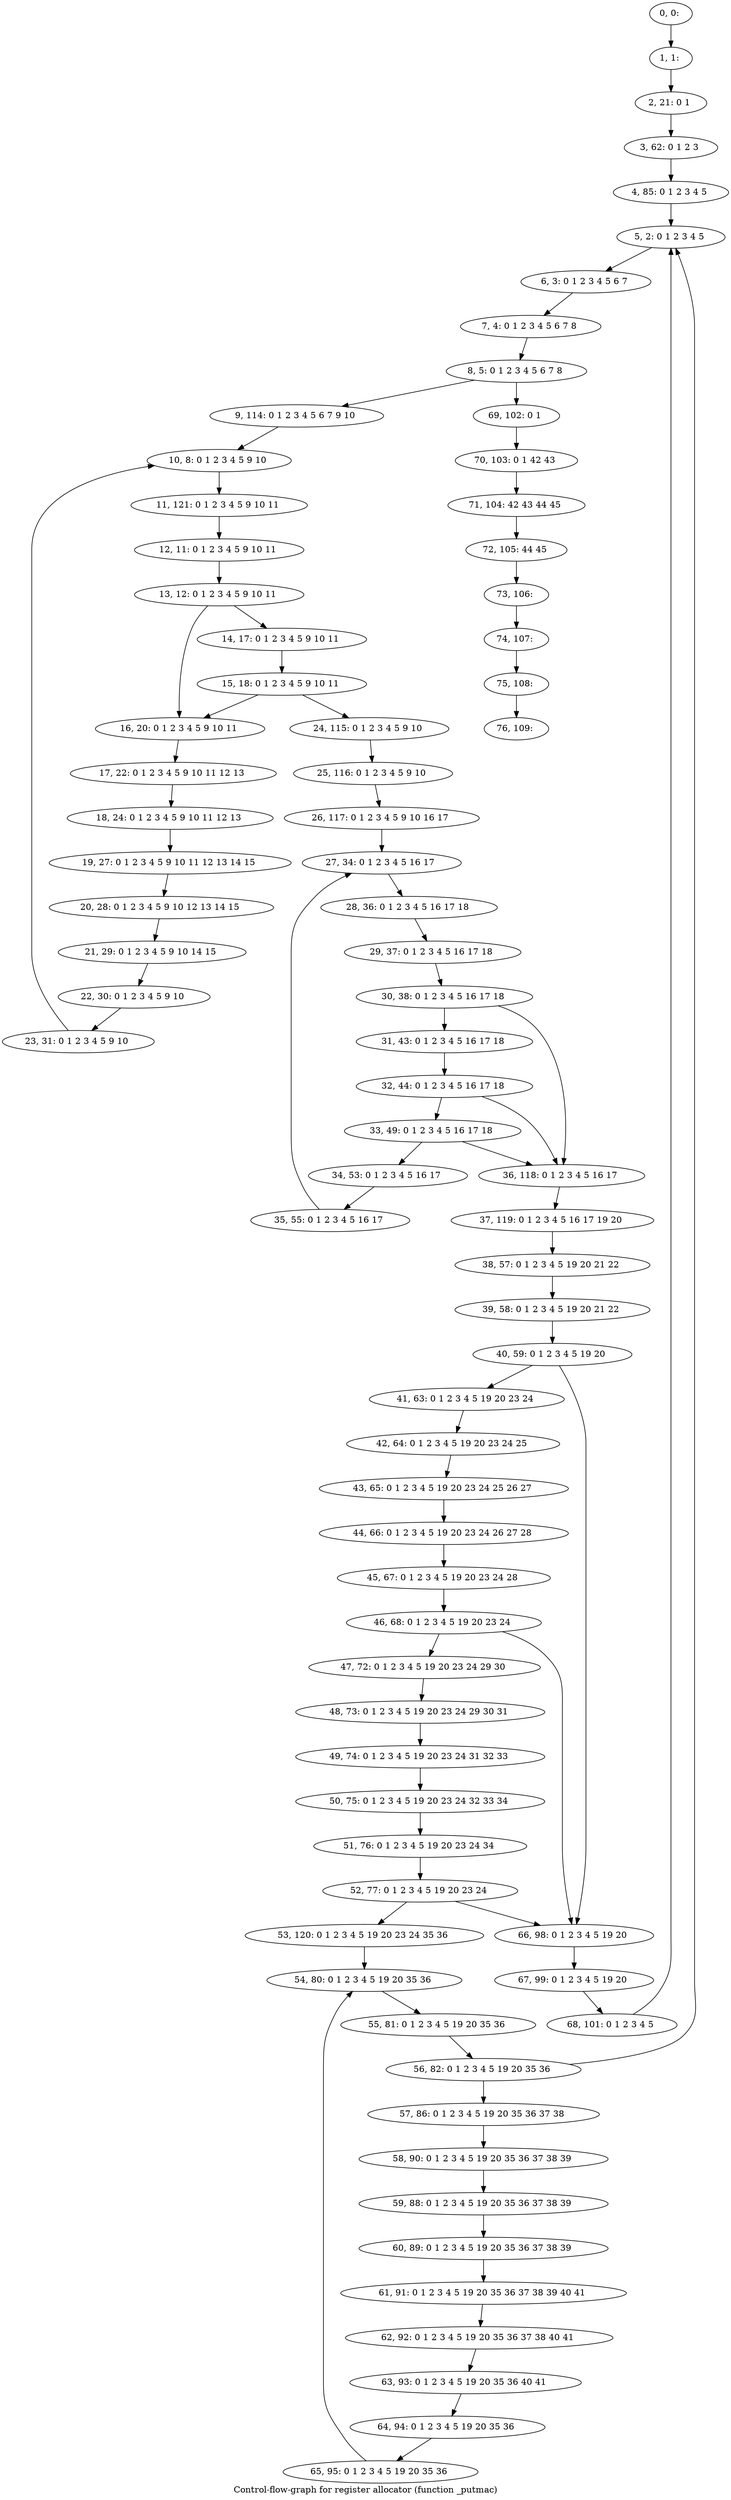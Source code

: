 digraph G {
graph [label="Control-flow-graph for register allocator (function _putmac)"]
0[label="0, 0: "];
1[label="1, 1: "];
2[label="2, 21: 0 1 "];
3[label="3, 62: 0 1 2 3 "];
4[label="4, 85: 0 1 2 3 4 5 "];
5[label="5, 2: 0 1 2 3 4 5 "];
6[label="6, 3: 0 1 2 3 4 5 6 7 "];
7[label="7, 4: 0 1 2 3 4 5 6 7 8 "];
8[label="8, 5: 0 1 2 3 4 5 6 7 8 "];
9[label="9, 114: 0 1 2 3 4 5 6 7 9 10 "];
10[label="10, 8: 0 1 2 3 4 5 9 10 "];
11[label="11, 121: 0 1 2 3 4 5 9 10 11 "];
12[label="12, 11: 0 1 2 3 4 5 9 10 11 "];
13[label="13, 12: 0 1 2 3 4 5 9 10 11 "];
14[label="14, 17: 0 1 2 3 4 5 9 10 11 "];
15[label="15, 18: 0 1 2 3 4 5 9 10 11 "];
16[label="16, 20: 0 1 2 3 4 5 9 10 11 "];
17[label="17, 22: 0 1 2 3 4 5 9 10 11 12 13 "];
18[label="18, 24: 0 1 2 3 4 5 9 10 11 12 13 "];
19[label="19, 27: 0 1 2 3 4 5 9 10 11 12 13 14 15 "];
20[label="20, 28: 0 1 2 3 4 5 9 10 12 13 14 15 "];
21[label="21, 29: 0 1 2 3 4 5 9 10 14 15 "];
22[label="22, 30: 0 1 2 3 4 5 9 10 "];
23[label="23, 31: 0 1 2 3 4 5 9 10 "];
24[label="24, 115: 0 1 2 3 4 5 9 10 "];
25[label="25, 116: 0 1 2 3 4 5 9 10 "];
26[label="26, 117: 0 1 2 3 4 5 9 10 16 17 "];
27[label="27, 34: 0 1 2 3 4 5 16 17 "];
28[label="28, 36: 0 1 2 3 4 5 16 17 18 "];
29[label="29, 37: 0 1 2 3 4 5 16 17 18 "];
30[label="30, 38: 0 1 2 3 4 5 16 17 18 "];
31[label="31, 43: 0 1 2 3 4 5 16 17 18 "];
32[label="32, 44: 0 1 2 3 4 5 16 17 18 "];
33[label="33, 49: 0 1 2 3 4 5 16 17 18 "];
34[label="34, 53: 0 1 2 3 4 5 16 17 "];
35[label="35, 55: 0 1 2 3 4 5 16 17 "];
36[label="36, 118: 0 1 2 3 4 5 16 17 "];
37[label="37, 119: 0 1 2 3 4 5 16 17 19 20 "];
38[label="38, 57: 0 1 2 3 4 5 19 20 21 22 "];
39[label="39, 58: 0 1 2 3 4 5 19 20 21 22 "];
40[label="40, 59: 0 1 2 3 4 5 19 20 "];
41[label="41, 63: 0 1 2 3 4 5 19 20 23 24 "];
42[label="42, 64: 0 1 2 3 4 5 19 20 23 24 25 "];
43[label="43, 65: 0 1 2 3 4 5 19 20 23 24 25 26 27 "];
44[label="44, 66: 0 1 2 3 4 5 19 20 23 24 26 27 28 "];
45[label="45, 67: 0 1 2 3 4 5 19 20 23 24 28 "];
46[label="46, 68: 0 1 2 3 4 5 19 20 23 24 "];
47[label="47, 72: 0 1 2 3 4 5 19 20 23 24 29 30 "];
48[label="48, 73: 0 1 2 3 4 5 19 20 23 24 29 30 31 "];
49[label="49, 74: 0 1 2 3 4 5 19 20 23 24 31 32 33 "];
50[label="50, 75: 0 1 2 3 4 5 19 20 23 24 32 33 34 "];
51[label="51, 76: 0 1 2 3 4 5 19 20 23 24 34 "];
52[label="52, 77: 0 1 2 3 4 5 19 20 23 24 "];
53[label="53, 120: 0 1 2 3 4 5 19 20 23 24 35 36 "];
54[label="54, 80: 0 1 2 3 4 5 19 20 35 36 "];
55[label="55, 81: 0 1 2 3 4 5 19 20 35 36 "];
56[label="56, 82: 0 1 2 3 4 5 19 20 35 36 "];
57[label="57, 86: 0 1 2 3 4 5 19 20 35 36 37 38 "];
58[label="58, 90: 0 1 2 3 4 5 19 20 35 36 37 38 39 "];
59[label="59, 88: 0 1 2 3 4 5 19 20 35 36 37 38 39 "];
60[label="60, 89: 0 1 2 3 4 5 19 20 35 36 37 38 39 "];
61[label="61, 91: 0 1 2 3 4 5 19 20 35 36 37 38 39 40 41 "];
62[label="62, 92: 0 1 2 3 4 5 19 20 35 36 37 38 40 41 "];
63[label="63, 93: 0 1 2 3 4 5 19 20 35 36 40 41 "];
64[label="64, 94: 0 1 2 3 4 5 19 20 35 36 "];
65[label="65, 95: 0 1 2 3 4 5 19 20 35 36 "];
66[label="66, 98: 0 1 2 3 4 5 19 20 "];
67[label="67, 99: 0 1 2 3 4 5 19 20 "];
68[label="68, 101: 0 1 2 3 4 5 "];
69[label="69, 102: 0 1 "];
70[label="70, 103: 0 1 42 43 "];
71[label="71, 104: 42 43 44 45 "];
72[label="72, 105: 44 45 "];
73[label="73, 106: "];
74[label="74, 107: "];
75[label="75, 108: "];
76[label="76, 109: "];
0->1 ;
1->2 ;
2->3 ;
3->4 ;
4->5 ;
5->6 ;
6->7 ;
7->8 ;
8->9 ;
8->69 ;
9->10 ;
10->11 ;
11->12 ;
12->13 ;
13->14 ;
13->16 ;
14->15 ;
15->16 ;
15->24 ;
16->17 ;
17->18 ;
18->19 ;
19->20 ;
20->21 ;
21->22 ;
22->23 ;
23->10 ;
24->25 ;
25->26 ;
26->27 ;
27->28 ;
28->29 ;
29->30 ;
30->31 ;
30->36 ;
31->32 ;
32->33 ;
32->36 ;
33->34 ;
33->36 ;
34->35 ;
35->27 ;
36->37 ;
37->38 ;
38->39 ;
39->40 ;
40->41 ;
40->66 ;
41->42 ;
42->43 ;
43->44 ;
44->45 ;
45->46 ;
46->47 ;
46->66 ;
47->48 ;
48->49 ;
49->50 ;
50->51 ;
51->52 ;
52->53 ;
52->66 ;
53->54 ;
54->55 ;
55->56 ;
56->57 ;
56->5 ;
57->58 ;
58->59 ;
59->60 ;
60->61 ;
61->62 ;
62->63 ;
63->64 ;
64->65 ;
65->54 ;
66->67 ;
67->68 ;
68->5 ;
69->70 ;
70->71 ;
71->72 ;
72->73 ;
73->74 ;
74->75 ;
75->76 ;
}
